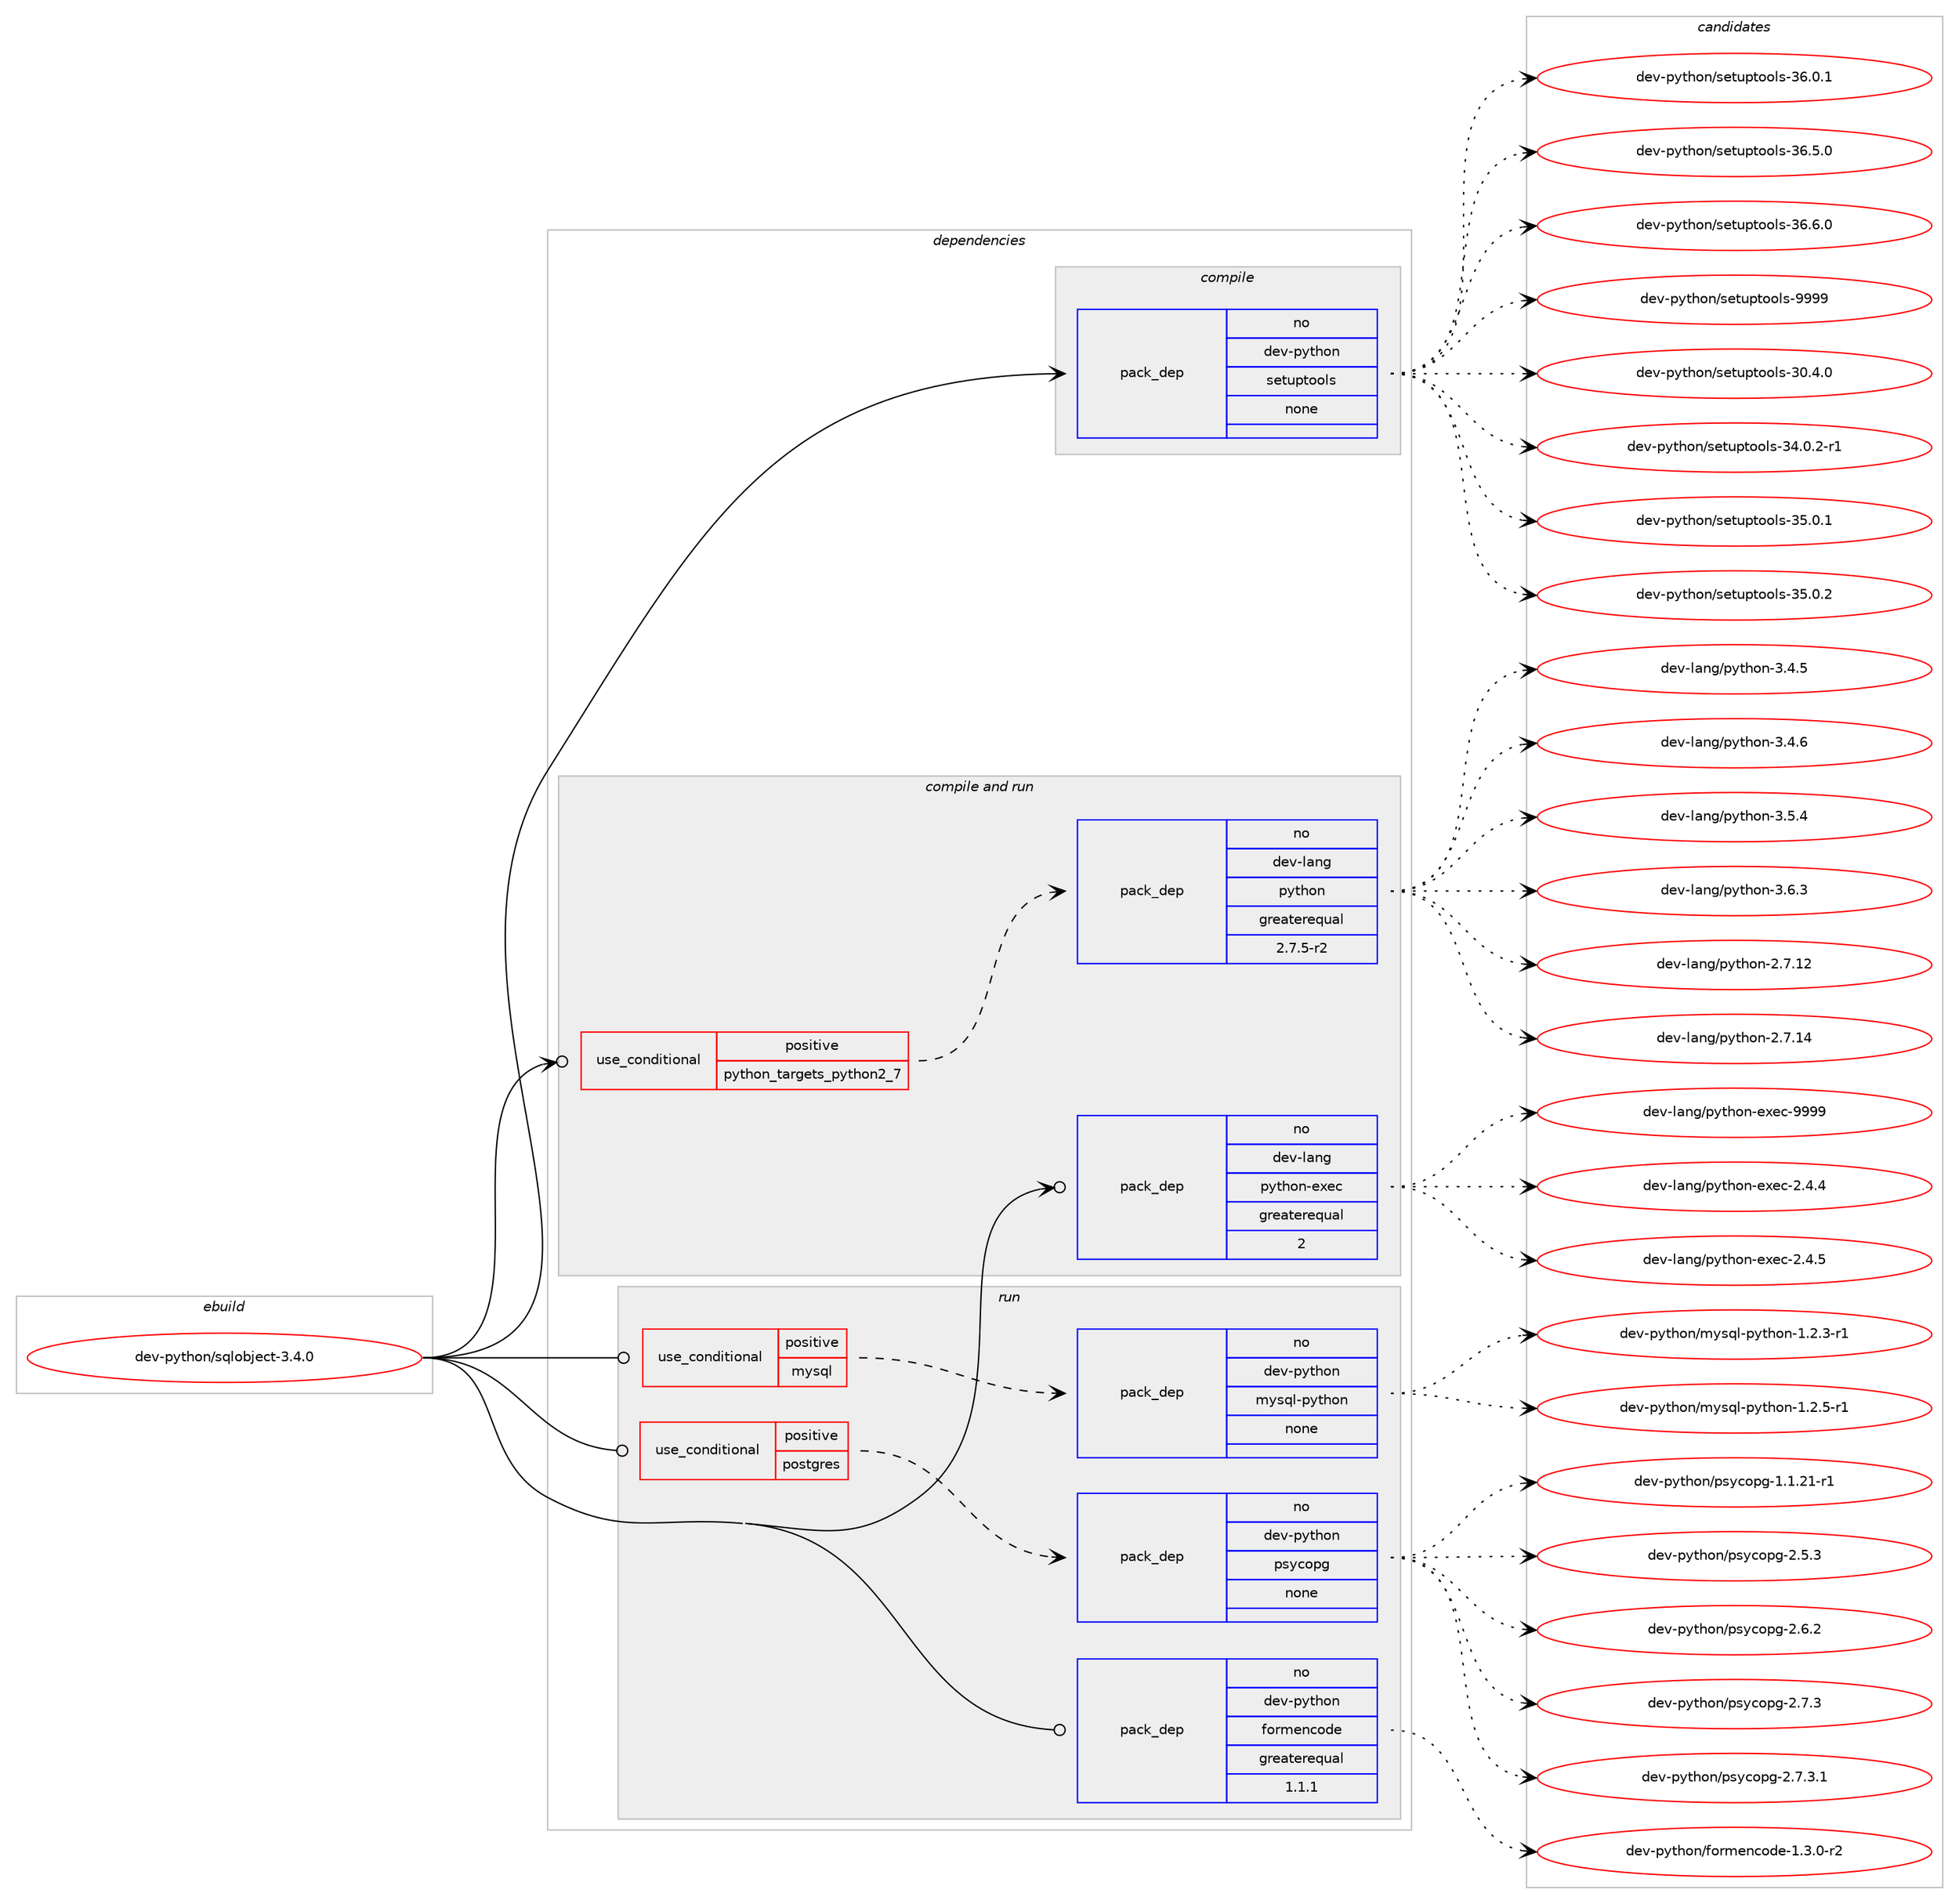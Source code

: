 digraph prolog {

# *************
# Graph options
# *************

newrank=true;
concentrate=true;
compound=true;
graph [rankdir=LR,fontname=Helvetica,fontsize=10,ranksep=1.5];#, ranksep=2.5, nodesep=0.2];
edge  [arrowhead=vee];
node  [fontname=Helvetica,fontsize=10];

# **********
# The ebuild
# **********

subgraph cluster_leftcol {
color=gray;
rank=same;
label=<<i>ebuild</i>>;
id [label="dev-python/sqlobject-3.4.0", color=red, width=4, href="../dev-python/sqlobject-3.4.0.svg"];
}

# ****************
# The dependencies
# ****************

subgraph cluster_midcol {
color=gray;
label=<<i>dependencies</i>>;
subgraph cluster_compile {
fillcolor="#eeeeee";
style=filled;
label=<<i>compile</i>>;
subgraph pack142826 {
dependency189027 [label=<<TABLE BORDER="0" CELLBORDER="1" CELLSPACING="0" CELLPADDING="4" WIDTH="220"><TR><TD ROWSPAN="6" CELLPADDING="30">pack_dep</TD></TR><TR><TD WIDTH="110">no</TD></TR><TR><TD>dev-python</TD></TR><TR><TD>setuptools</TD></TR><TR><TD>none</TD></TR><TR><TD></TD></TR></TABLE>>, shape=none, color=blue];
}
id:e -> dependency189027:w [weight=20,style="solid",arrowhead="vee"];
}
subgraph cluster_compileandrun {
fillcolor="#eeeeee";
style=filled;
label=<<i>compile and run</i>>;
subgraph cond42246 {
dependency189028 [label=<<TABLE BORDER="0" CELLBORDER="1" CELLSPACING="0" CELLPADDING="4"><TR><TD ROWSPAN="3" CELLPADDING="10">use_conditional</TD></TR><TR><TD>positive</TD></TR><TR><TD>python_targets_python2_7</TD></TR></TABLE>>, shape=none, color=red];
subgraph pack142827 {
dependency189029 [label=<<TABLE BORDER="0" CELLBORDER="1" CELLSPACING="0" CELLPADDING="4" WIDTH="220"><TR><TD ROWSPAN="6" CELLPADDING="30">pack_dep</TD></TR><TR><TD WIDTH="110">no</TD></TR><TR><TD>dev-lang</TD></TR><TR><TD>python</TD></TR><TR><TD>greaterequal</TD></TR><TR><TD>2.7.5-r2</TD></TR></TABLE>>, shape=none, color=blue];
}
dependency189028:e -> dependency189029:w [weight=20,style="dashed",arrowhead="vee"];
}
id:e -> dependency189028:w [weight=20,style="solid",arrowhead="odotvee"];
subgraph pack142828 {
dependency189030 [label=<<TABLE BORDER="0" CELLBORDER="1" CELLSPACING="0" CELLPADDING="4" WIDTH="220"><TR><TD ROWSPAN="6" CELLPADDING="30">pack_dep</TD></TR><TR><TD WIDTH="110">no</TD></TR><TR><TD>dev-lang</TD></TR><TR><TD>python-exec</TD></TR><TR><TD>greaterequal</TD></TR><TR><TD>2</TD></TR></TABLE>>, shape=none, color=blue];
}
id:e -> dependency189030:w [weight=20,style="solid",arrowhead="odotvee"];
}
subgraph cluster_run {
fillcolor="#eeeeee";
style=filled;
label=<<i>run</i>>;
subgraph cond42247 {
dependency189031 [label=<<TABLE BORDER="0" CELLBORDER="1" CELLSPACING="0" CELLPADDING="4"><TR><TD ROWSPAN="3" CELLPADDING="10">use_conditional</TD></TR><TR><TD>positive</TD></TR><TR><TD>mysql</TD></TR></TABLE>>, shape=none, color=red];
subgraph pack142829 {
dependency189032 [label=<<TABLE BORDER="0" CELLBORDER="1" CELLSPACING="0" CELLPADDING="4" WIDTH="220"><TR><TD ROWSPAN="6" CELLPADDING="30">pack_dep</TD></TR><TR><TD WIDTH="110">no</TD></TR><TR><TD>dev-python</TD></TR><TR><TD>mysql-python</TD></TR><TR><TD>none</TD></TR><TR><TD></TD></TR></TABLE>>, shape=none, color=blue];
}
dependency189031:e -> dependency189032:w [weight=20,style="dashed",arrowhead="vee"];
}
id:e -> dependency189031:w [weight=20,style="solid",arrowhead="odot"];
subgraph cond42248 {
dependency189033 [label=<<TABLE BORDER="0" CELLBORDER="1" CELLSPACING="0" CELLPADDING="4"><TR><TD ROWSPAN="3" CELLPADDING="10">use_conditional</TD></TR><TR><TD>positive</TD></TR><TR><TD>postgres</TD></TR></TABLE>>, shape=none, color=red];
subgraph pack142830 {
dependency189034 [label=<<TABLE BORDER="0" CELLBORDER="1" CELLSPACING="0" CELLPADDING="4" WIDTH="220"><TR><TD ROWSPAN="6" CELLPADDING="30">pack_dep</TD></TR><TR><TD WIDTH="110">no</TD></TR><TR><TD>dev-python</TD></TR><TR><TD>psycopg</TD></TR><TR><TD>none</TD></TR><TR><TD></TD></TR></TABLE>>, shape=none, color=blue];
}
dependency189033:e -> dependency189034:w [weight=20,style="dashed",arrowhead="vee"];
}
id:e -> dependency189033:w [weight=20,style="solid",arrowhead="odot"];
subgraph pack142831 {
dependency189035 [label=<<TABLE BORDER="0" CELLBORDER="1" CELLSPACING="0" CELLPADDING="4" WIDTH="220"><TR><TD ROWSPAN="6" CELLPADDING="30">pack_dep</TD></TR><TR><TD WIDTH="110">no</TD></TR><TR><TD>dev-python</TD></TR><TR><TD>formencode</TD></TR><TR><TD>greaterequal</TD></TR><TR><TD>1.1.1</TD></TR></TABLE>>, shape=none, color=blue];
}
id:e -> dependency189035:w [weight=20,style="solid",arrowhead="odot"];
}
}

# **************
# The candidates
# **************

subgraph cluster_choices {
rank=same;
color=gray;
label=<<i>candidates</i>>;

subgraph choice142826 {
color=black;
nodesep=1;
choice100101118451121211161041111104711510111611711211611111110811545514846524648 [label="dev-python/setuptools-30.4.0", color=red, width=4,href="../dev-python/setuptools-30.4.0.svg"];
choice1001011184511212111610411111047115101116117112116111111108115455152464846504511449 [label="dev-python/setuptools-34.0.2-r1", color=red, width=4,href="../dev-python/setuptools-34.0.2-r1.svg"];
choice100101118451121211161041111104711510111611711211611111110811545515346484649 [label="dev-python/setuptools-35.0.1", color=red, width=4,href="../dev-python/setuptools-35.0.1.svg"];
choice100101118451121211161041111104711510111611711211611111110811545515346484650 [label="dev-python/setuptools-35.0.2", color=red, width=4,href="../dev-python/setuptools-35.0.2.svg"];
choice100101118451121211161041111104711510111611711211611111110811545515446484649 [label="dev-python/setuptools-36.0.1", color=red, width=4,href="../dev-python/setuptools-36.0.1.svg"];
choice100101118451121211161041111104711510111611711211611111110811545515446534648 [label="dev-python/setuptools-36.5.0", color=red, width=4,href="../dev-python/setuptools-36.5.0.svg"];
choice100101118451121211161041111104711510111611711211611111110811545515446544648 [label="dev-python/setuptools-36.6.0", color=red, width=4,href="../dev-python/setuptools-36.6.0.svg"];
choice10010111845112121116104111110471151011161171121161111111081154557575757 [label="dev-python/setuptools-9999", color=red, width=4,href="../dev-python/setuptools-9999.svg"];
dependency189027:e -> choice100101118451121211161041111104711510111611711211611111110811545514846524648:w [style=dotted,weight="100"];
dependency189027:e -> choice1001011184511212111610411111047115101116117112116111111108115455152464846504511449:w [style=dotted,weight="100"];
dependency189027:e -> choice100101118451121211161041111104711510111611711211611111110811545515346484649:w [style=dotted,weight="100"];
dependency189027:e -> choice100101118451121211161041111104711510111611711211611111110811545515346484650:w [style=dotted,weight="100"];
dependency189027:e -> choice100101118451121211161041111104711510111611711211611111110811545515446484649:w [style=dotted,weight="100"];
dependency189027:e -> choice100101118451121211161041111104711510111611711211611111110811545515446534648:w [style=dotted,weight="100"];
dependency189027:e -> choice100101118451121211161041111104711510111611711211611111110811545515446544648:w [style=dotted,weight="100"];
dependency189027:e -> choice10010111845112121116104111110471151011161171121161111111081154557575757:w [style=dotted,weight="100"];
}
subgraph choice142827 {
color=black;
nodesep=1;
choice10010111845108971101034711212111610411111045504655464950 [label="dev-lang/python-2.7.12", color=red, width=4,href="../dev-lang/python-2.7.12.svg"];
choice10010111845108971101034711212111610411111045504655464952 [label="dev-lang/python-2.7.14", color=red, width=4,href="../dev-lang/python-2.7.14.svg"];
choice100101118451089711010347112121116104111110455146524653 [label="dev-lang/python-3.4.5", color=red, width=4,href="../dev-lang/python-3.4.5.svg"];
choice100101118451089711010347112121116104111110455146524654 [label="dev-lang/python-3.4.6", color=red, width=4,href="../dev-lang/python-3.4.6.svg"];
choice100101118451089711010347112121116104111110455146534652 [label="dev-lang/python-3.5.4", color=red, width=4,href="../dev-lang/python-3.5.4.svg"];
choice100101118451089711010347112121116104111110455146544651 [label="dev-lang/python-3.6.3", color=red, width=4,href="../dev-lang/python-3.6.3.svg"];
dependency189029:e -> choice10010111845108971101034711212111610411111045504655464950:w [style=dotted,weight="100"];
dependency189029:e -> choice10010111845108971101034711212111610411111045504655464952:w [style=dotted,weight="100"];
dependency189029:e -> choice100101118451089711010347112121116104111110455146524653:w [style=dotted,weight="100"];
dependency189029:e -> choice100101118451089711010347112121116104111110455146524654:w [style=dotted,weight="100"];
dependency189029:e -> choice100101118451089711010347112121116104111110455146534652:w [style=dotted,weight="100"];
dependency189029:e -> choice100101118451089711010347112121116104111110455146544651:w [style=dotted,weight="100"];
}
subgraph choice142828 {
color=black;
nodesep=1;
choice1001011184510897110103471121211161041111104510112010199455046524652 [label="dev-lang/python-exec-2.4.4", color=red, width=4,href="../dev-lang/python-exec-2.4.4.svg"];
choice1001011184510897110103471121211161041111104510112010199455046524653 [label="dev-lang/python-exec-2.4.5", color=red, width=4,href="../dev-lang/python-exec-2.4.5.svg"];
choice10010111845108971101034711212111610411111045101120101994557575757 [label="dev-lang/python-exec-9999", color=red, width=4,href="../dev-lang/python-exec-9999.svg"];
dependency189030:e -> choice1001011184510897110103471121211161041111104510112010199455046524652:w [style=dotted,weight="100"];
dependency189030:e -> choice1001011184510897110103471121211161041111104510112010199455046524653:w [style=dotted,weight="100"];
dependency189030:e -> choice10010111845108971101034711212111610411111045101120101994557575757:w [style=dotted,weight="100"];
}
subgraph choice142829 {
color=black;
nodesep=1;
choice1001011184511212111610411111047109121115113108451121211161041111104549465046514511449 [label="dev-python/mysql-python-1.2.3-r1", color=red, width=4,href="../dev-python/mysql-python-1.2.3-r1.svg"];
choice1001011184511212111610411111047109121115113108451121211161041111104549465046534511449 [label="dev-python/mysql-python-1.2.5-r1", color=red, width=4,href="../dev-python/mysql-python-1.2.5-r1.svg"];
dependency189032:e -> choice1001011184511212111610411111047109121115113108451121211161041111104549465046514511449:w [style=dotted,weight="100"];
dependency189032:e -> choice1001011184511212111610411111047109121115113108451121211161041111104549465046534511449:w [style=dotted,weight="100"];
}
subgraph choice142830 {
color=black;
nodesep=1;
choice100101118451121211161041111104711211512199111112103454946494650494511449 [label="dev-python/psycopg-1.1.21-r1", color=red, width=4,href="../dev-python/psycopg-1.1.21-r1.svg"];
choice100101118451121211161041111104711211512199111112103455046534651 [label="dev-python/psycopg-2.5.3", color=red, width=4,href="../dev-python/psycopg-2.5.3.svg"];
choice100101118451121211161041111104711211512199111112103455046544650 [label="dev-python/psycopg-2.6.2", color=red, width=4,href="../dev-python/psycopg-2.6.2.svg"];
choice100101118451121211161041111104711211512199111112103455046554651 [label="dev-python/psycopg-2.7.3", color=red, width=4,href="../dev-python/psycopg-2.7.3.svg"];
choice1001011184511212111610411111047112115121991111121034550465546514649 [label="dev-python/psycopg-2.7.3.1", color=red, width=4,href="../dev-python/psycopg-2.7.3.1.svg"];
dependency189034:e -> choice100101118451121211161041111104711211512199111112103454946494650494511449:w [style=dotted,weight="100"];
dependency189034:e -> choice100101118451121211161041111104711211512199111112103455046534651:w [style=dotted,weight="100"];
dependency189034:e -> choice100101118451121211161041111104711211512199111112103455046544650:w [style=dotted,weight="100"];
dependency189034:e -> choice100101118451121211161041111104711211512199111112103455046554651:w [style=dotted,weight="100"];
dependency189034:e -> choice1001011184511212111610411111047112115121991111121034550465546514649:w [style=dotted,weight="100"];
}
subgraph choice142831 {
color=black;
nodesep=1;
choice1001011184511212111610411111047102111114109101110991111001014549465146484511450 [label="dev-python/formencode-1.3.0-r2", color=red, width=4,href="../dev-python/formencode-1.3.0-r2.svg"];
dependency189035:e -> choice1001011184511212111610411111047102111114109101110991111001014549465146484511450:w [style=dotted,weight="100"];
}
}

}
